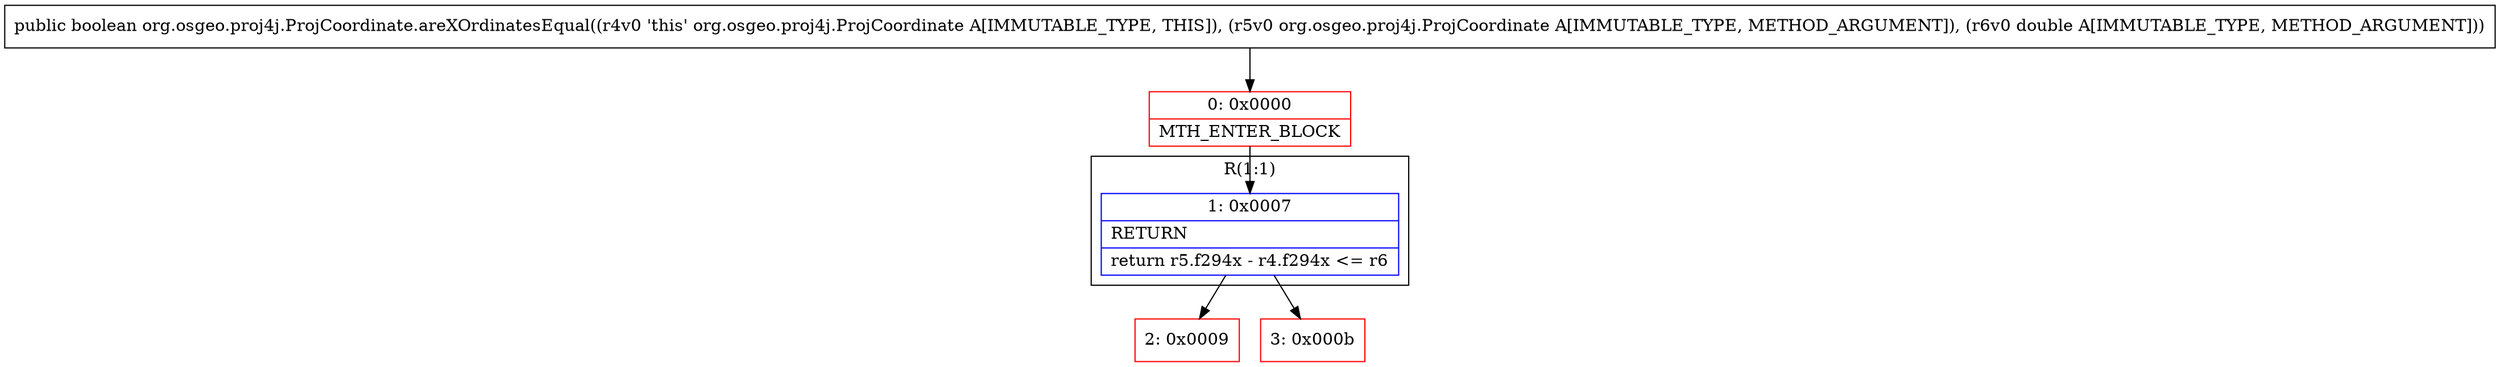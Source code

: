 digraph "CFG fororg.osgeo.proj4j.ProjCoordinate.areXOrdinatesEqual(Lorg\/osgeo\/proj4j\/ProjCoordinate;D)Z" {
subgraph cluster_Region_374998277 {
label = "R(1:1)";
node [shape=record,color=blue];
Node_1 [shape=record,label="{1\:\ 0x0007|RETURN\l|return r5.f294x \- r4.f294x \<= r6\l}"];
}
Node_0 [shape=record,color=red,label="{0\:\ 0x0000|MTH_ENTER_BLOCK\l}"];
Node_2 [shape=record,color=red,label="{2\:\ 0x0009}"];
Node_3 [shape=record,color=red,label="{3\:\ 0x000b}"];
MethodNode[shape=record,label="{public boolean org.osgeo.proj4j.ProjCoordinate.areXOrdinatesEqual((r4v0 'this' org.osgeo.proj4j.ProjCoordinate A[IMMUTABLE_TYPE, THIS]), (r5v0 org.osgeo.proj4j.ProjCoordinate A[IMMUTABLE_TYPE, METHOD_ARGUMENT]), (r6v0 double A[IMMUTABLE_TYPE, METHOD_ARGUMENT])) }"];
MethodNode -> Node_0;
Node_1 -> Node_2;
Node_1 -> Node_3;
Node_0 -> Node_1;
}

